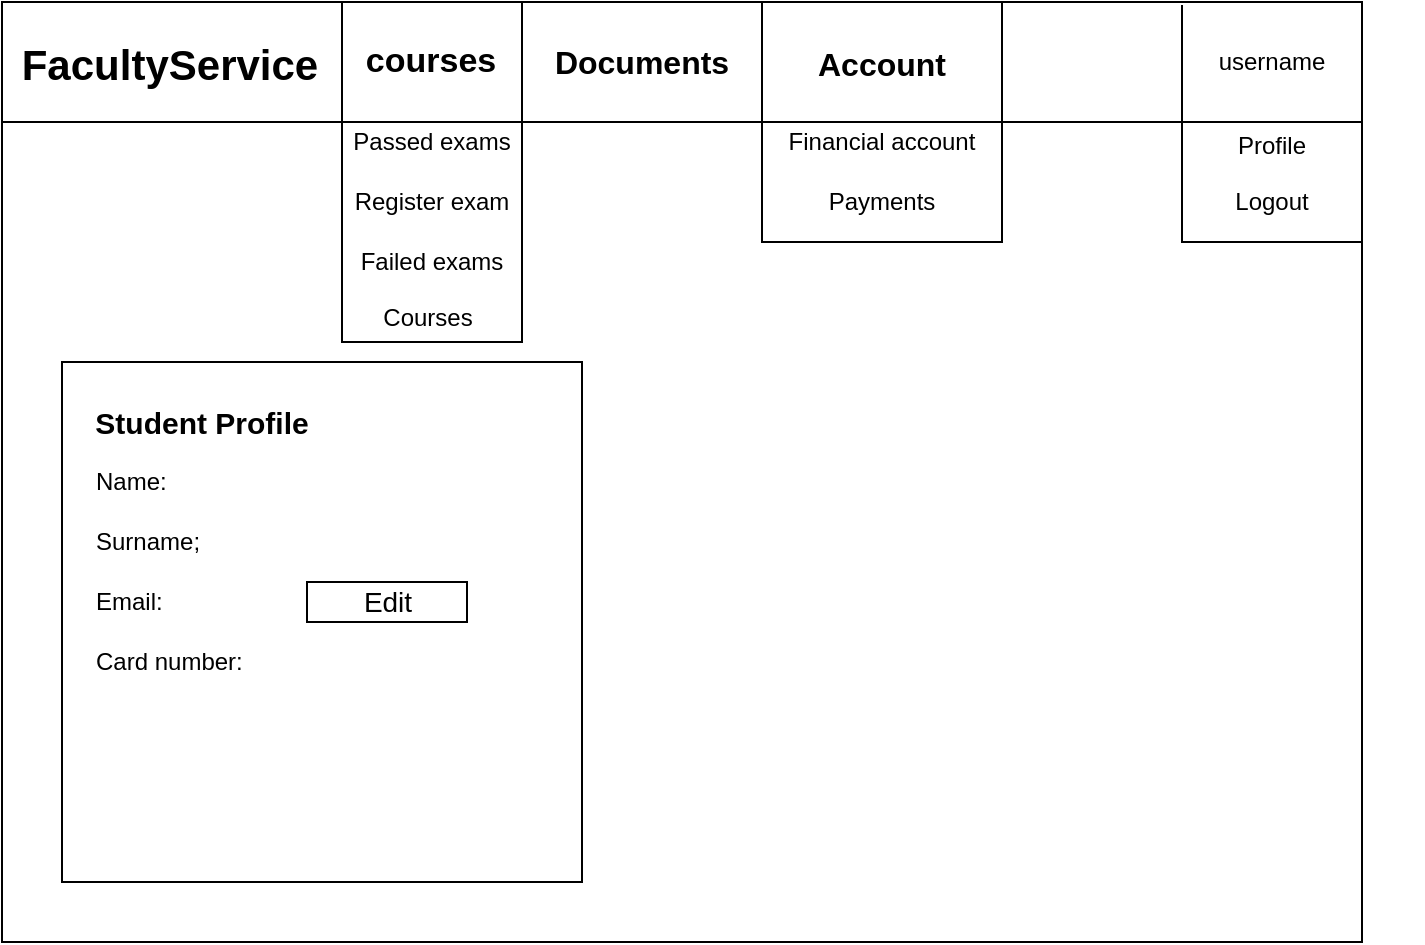 <mxfile version="13.9.9" type="device"><diagram id="K4yNoZgEsCtIPNQPcNZz" name="Page-1"><mxGraphModel dx="1024" dy="592" grid="1" gridSize="10" guides="1" tooltips="1" connect="1" arrows="1" fold="1" page="1" pageScale="1" pageWidth="850" pageHeight="1100" math="0" shadow="0"><root><mxCell id="0"/><mxCell id="1" parent="0"/><mxCell id="MFw6I74Gdsr3u3W7BQTh-1" value="" style="rounded=0;whiteSpace=wrap;html=1;" parent="1" vertex="1"><mxGeometry width="680" height="470" as="geometry"/></mxCell><mxCell id="9MXWieOQPX2nn4Znw4vj-7" value="" style="verticalLabelPosition=bottom;verticalAlign=top;html=1;shape=mxgraph.basic.rect;fillColor2=none;strokeWidth=1;size=20;indent=5;" parent="1" vertex="1"><mxGeometry x="380" y="60" width="120" height="60" as="geometry"/></mxCell><mxCell id="K6N1sE20-UNW-ftUJFPB-4" value="" style="verticalLabelPosition=bottom;verticalAlign=top;html=1;shape=mxgraph.basic.rect;fillColor2=none;strokeWidth=1;size=20;indent=5;" parent="1" vertex="1"><mxGeometry x="170" y="60" width="90" height="110" as="geometry"/></mxCell><mxCell id="MFw6I74Gdsr3u3W7BQTh-17" value="" style="whiteSpace=wrap;html=1;aspect=fixed;" parent="1" vertex="1"><mxGeometry x="30" y="180" width="260" height="260" as="geometry"/></mxCell><mxCell id="MFw6I74Gdsr3u3W7BQTh-2" value="Name:" style="text;html=1;strokeColor=none;fillColor=none;align=left;verticalAlign=middle;whiteSpace=wrap;rounded=0;" parent="1" vertex="1"><mxGeometry x="45" y="230" width="90" height="20" as="geometry"/></mxCell><mxCell id="MFw6I74Gdsr3u3W7BQTh-3" value="&lt;b&gt;&lt;font style=&quot;font-size: 15px&quot;&gt;Student Profile&lt;/font&gt;&lt;/b&gt;" style="text;html=1;strokeColor=none;fillColor=none;align=center;verticalAlign=middle;whiteSpace=wrap;rounded=0;" parent="1" vertex="1"><mxGeometry x="30" y="190" width="140" height="40" as="geometry"/></mxCell><mxCell id="MFw6I74Gdsr3u3W7BQTh-5" value="Surname;" style="text;html=1;strokeColor=none;fillColor=none;align=left;verticalAlign=middle;whiteSpace=wrap;rounded=0;" parent="1" vertex="1"><mxGeometry x="45" y="260" width="40" height="20" as="geometry"/></mxCell><mxCell id="MFw6I74Gdsr3u3W7BQTh-6" value="Email:" style="text;html=1;strokeColor=none;fillColor=none;align=left;verticalAlign=middle;whiteSpace=wrap;rounded=0;" parent="1" vertex="1"><mxGeometry x="45" y="290" width="40" height="20" as="geometry"/></mxCell><mxCell id="MFw6I74Gdsr3u3W7BQTh-12" value="" style="rounded=0;whiteSpace=wrap;html=1;" parent="1" vertex="1"><mxGeometry width="680" height="60" as="geometry"/></mxCell><mxCell id="MFw6I74Gdsr3u3W7BQTh-20" value="Financial account" style="text;html=1;strokeColor=none;fillColor=none;align=center;verticalAlign=middle;whiteSpace=wrap;rounded=0;" parent="1" vertex="1"><mxGeometry x="391" y="60" width="98" height="20" as="geometry"/></mxCell><mxCell id="MFw6I74Gdsr3u3W7BQTh-23" value="Passed exams" style="text;html=1;strokeColor=none;fillColor=none;align=center;verticalAlign=middle;whiteSpace=wrap;rounded=0;" parent="1" vertex="1"><mxGeometry x="165" y="60" width="100" height="20" as="geometry"/></mxCell><mxCell id="MFw6I74Gdsr3u3W7BQTh-24" value="" style="endArrow=none;html=1;" parent="1" source="MFw6I74Gdsr3u3W7BQTh-1" target="MFw6I74Gdsr3u3W7BQTh-12" edge="1"><mxGeometry width="50" height="50" relative="1" as="geometry"><mxPoint x="310" y="160" as="sourcePoint"/><mxPoint x="360" y="110" as="targetPoint"/><Array as="points"><mxPoint x="170"/><mxPoint x="170" y="30"/><mxPoint x="170" y="60"/></Array></mxGeometry></mxCell><mxCell id="MFw6I74Gdsr3u3W7BQTh-25" value="username" style="text;html=1;strokeColor=none;fillColor=none;align=center;verticalAlign=middle;whiteSpace=wrap;rounded=0;" parent="1" vertex="1"><mxGeometry x="615" y="20" width="40" height="20" as="geometry"/></mxCell><mxCell id="MFw6I74Gdsr3u3W7BQTh-28" value="Register exam" style="text;html=1;strokeColor=none;fillColor=none;align=center;verticalAlign=middle;whiteSpace=wrap;rounded=0;" parent="1" vertex="1"><mxGeometry x="170" y="90" width="90" height="20" as="geometry"/></mxCell><mxCell id="MFw6I74Gdsr3u3W7BQTh-29" value="&lt;b&gt;&lt;font style=&quot;font-size: 17px&quot;&gt;courses&lt;/font&gt;&lt;/b&gt;" style="text;html=1;strokeColor=none;fillColor=none;align=center;verticalAlign=middle;whiteSpace=wrap;rounded=0;" parent="1" vertex="1"><mxGeometry x="192.5" y="19" width="42.5" height="21" as="geometry"/></mxCell><mxCell id="MFw6I74Gdsr3u3W7BQTh-30" value="&lt;b&gt;&lt;font style=&quot;font-size: 16px&quot;&gt;Documents&lt;/font&gt;&lt;/b&gt;" style="text;html=1;strokeColor=none;fillColor=none;align=center;verticalAlign=middle;whiteSpace=wrap;rounded=0;" parent="1" vertex="1"><mxGeometry x="300" y="20" width="40" height="20" as="geometry"/></mxCell><mxCell id="MFw6I74Gdsr3u3W7BQTh-31" value="&lt;span style=&quot;font-size: 16px&quot;&gt;&lt;b&gt;Account&lt;/b&gt;&lt;/span&gt;" style="text;html=1;strokeColor=none;fillColor=none;align=center;verticalAlign=middle;whiteSpace=wrap;rounded=0;" parent="1" vertex="1"><mxGeometry x="420" y="20.5" width="40" height="20" as="geometry"/></mxCell><mxCell id="MFw6I74Gdsr3u3W7BQTh-32" value="Payments" style="text;html=1;strokeColor=none;fillColor=none;align=center;verticalAlign=middle;whiteSpace=wrap;rounded=0;" parent="1" vertex="1"><mxGeometry x="420" y="90" width="40" height="20" as="geometry"/></mxCell><mxCell id="MFw6I74Gdsr3u3W7BQTh-33" value="Card number:" style="text;html=1;strokeColor=none;fillColor=none;align=left;verticalAlign=middle;whiteSpace=wrap;rounded=0;" parent="1" vertex="1"><mxGeometry x="45" y="320" width="80" height="20" as="geometry"/></mxCell><mxCell id="K6N1sE20-UNW-ftUJFPB-2" value="" style="shape=partialRectangle;whiteSpace=wrap;html=1;right=0;top=0;bottom=0;fillColor=none;routingCenterX=-0.5;" parent="1" vertex="1"><mxGeometry x="260" width="120" height="60" as="geometry"/></mxCell><mxCell id="K6N1sE20-UNW-ftUJFPB-3" value="" style="shape=partialRectangle;whiteSpace=wrap;html=1;right=0;top=0;bottom=0;fillColor=none;routingCenterX=-0.5;" parent="1" vertex="1"><mxGeometry x="380" y="0.5" width="120" height="61.5" as="geometry"/></mxCell><mxCell id="006wT5xRi72-7BDj7HWm-1" value="" style="verticalLabelPosition=bottom;verticalAlign=top;html=1;shape=mxgraph.basic.rect;fillColor2=none;strokeWidth=1;size=20;indent=5;" parent="1" vertex="1"><mxGeometry x="590" y="60" width="90" height="60" as="geometry"/></mxCell><mxCell id="9MXWieOQPX2nn4Znw4vj-1" value="&lt;b&gt;&lt;font style=&quot;font-size: 21px&quot;&gt;FacultyService&lt;/font&gt;&lt;/b&gt;" style="text;html=1;strokeColor=none;fillColor=none;align=center;verticalAlign=middle;whiteSpace=wrap;rounded=0;" parent="1" vertex="1"><mxGeometry x="4" y="21.5" width="160" height="19.5" as="geometry"/></mxCell><mxCell id="9MXWieOQPX2nn4Znw4vj-3" style="edgeStyle=orthogonalEdgeStyle;rounded=0;orthogonalLoop=1;jettySize=auto;html=1;exitX=0.5;exitY=1;exitDx=0;exitDy=0;" parent="1" edge="1"><mxGeometry relative="1" as="geometry"><mxPoint x="320" y="80" as="sourcePoint"/><mxPoint x="320" y="80" as="targetPoint"/></mxGeometry></mxCell><mxCell id="9MXWieOQPX2nn4Znw4vj-4" value="Profile" style="text;html=1;strokeColor=none;fillColor=none;align=center;verticalAlign=middle;whiteSpace=wrap;rounded=0;" parent="1" vertex="1"><mxGeometry x="615" y="61.5" width="40" height="20" as="geometry"/></mxCell><mxCell id="9MXWieOQPX2nn4Znw4vj-5" value="Logout" style="text;html=1;strokeColor=none;fillColor=none;align=center;verticalAlign=middle;whiteSpace=wrap;rounded=0;" parent="1" vertex="1"><mxGeometry x="615" y="90" width="40" height="20" as="geometry"/></mxCell><mxCell id="9MXWieOQPX2nn4Znw4vj-8" value="" style="shape=partialRectangle;whiteSpace=wrap;html=1;top=0;left=0;fillColor=none;" parent="1" vertex="1"><mxGeometry x="380" width="120" height="60" as="geometry"/></mxCell><mxCell id="9MXWieOQPX2nn4Znw4vj-9" value="" style="shape=partialRectangle;whiteSpace=wrap;html=1;right=0;top=0;bottom=0;fillColor=none;routingCenterX=-0.5;" parent="1" vertex="1"><mxGeometry x="590" y="2" width="120" height="60" as="geometry"/></mxCell><mxCell id="nfFy-Dr4nu94z37uSoga-2" value="Failed exams" style="text;html=1;strokeColor=none;fillColor=none;align=center;verticalAlign=middle;whiteSpace=wrap;rounded=0;" parent="1" vertex="1"><mxGeometry x="175" y="120" width="80" height="20" as="geometry"/></mxCell><mxCell id="nfFy-Dr4nu94z37uSoga-3" value="Courses" style="text;html=1;strokeColor=none;fillColor=none;align=center;verticalAlign=middle;whiteSpace=wrap;rounded=0;" parent="1" vertex="1"><mxGeometry x="192.5" y="148" width="40" height="20" as="geometry"/></mxCell><mxCell id="i813_jdJceICjjBYjU6x-2" value="&lt;font style=&quot;font-size: 14px&quot;&gt;Edit&lt;/font&gt;" style="rounded=0;whiteSpace=wrap;html=1;strokeWidth=1;align=center;" parent="1" vertex="1"><mxGeometry x="152.5" y="290" width="80" height="20" as="geometry"/></mxCell></root></mxGraphModel></diagram></mxfile>